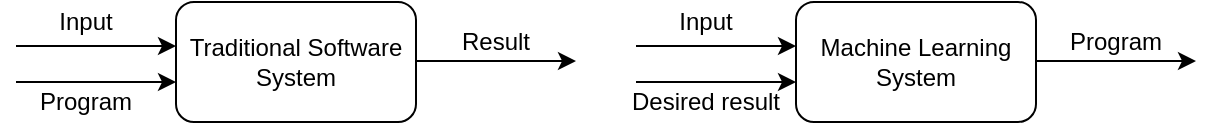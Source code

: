 <mxfile version="14.9.3" type="device"><diagram id="haYbCZPIDPyQKpaNgGWs" name="Page-1"><mxGraphModel dx="946" dy="614" grid="1" gridSize="10" guides="1" tooltips="1" connect="1" arrows="1" fold="1" page="1" pageScale="1" pageWidth="827" pageHeight="1169" math="0" shadow="0"><root><mxCell id="0"/><mxCell id="1" parent="0"/><mxCell id="_O39YoMjaTwVDc65lCz9-1" value="Traditional Software System" style="rounded=1;whiteSpace=wrap;html=1;" vertex="1" parent="1"><mxGeometry x="160" y="160" width="120" height="60" as="geometry"/></mxCell><mxCell id="_O39YoMjaTwVDc65lCz9-2" value="Machine Learning System" style="rounded=1;whiteSpace=wrap;html=1;" vertex="1" parent="1"><mxGeometry x="470" y="160" width="120" height="60" as="geometry"/></mxCell><mxCell id="_O39YoMjaTwVDc65lCz9-3" value="Input" style="text;html=1;strokeColor=none;fillColor=none;align=center;verticalAlign=middle;whiteSpace=wrap;rounded=0;" vertex="1" parent="1"><mxGeometry x="95" y="160" width="40" height="20" as="geometry"/></mxCell><mxCell id="_O39YoMjaTwVDc65lCz9-4" value="Program" style="text;html=1;strokeColor=none;fillColor=none;align=center;verticalAlign=middle;whiteSpace=wrap;rounded=0;" vertex="1" parent="1"><mxGeometry x="90" y="200" width="50" height="20" as="geometry"/></mxCell><mxCell id="_O39YoMjaTwVDc65lCz9-5" value="" style="endArrow=classic;html=1;entryX=0;entryY=0.367;entryDx=0;entryDy=0;entryPerimeter=0;" edge="1" parent="1" target="_O39YoMjaTwVDc65lCz9-1"><mxGeometry width="50" height="50" relative="1" as="geometry"><mxPoint x="80" y="182" as="sourcePoint"/><mxPoint x="440" y="260" as="targetPoint"/></mxGeometry></mxCell><mxCell id="_O39YoMjaTwVDc65lCz9-6" value="" style="endArrow=classic;html=1;entryX=0;entryY=0.367;entryDx=0;entryDy=0;entryPerimeter=0;" edge="1" parent="1"><mxGeometry width="50" height="50" relative="1" as="geometry"><mxPoint x="80" y="200" as="sourcePoint"/><mxPoint x="160" y="200.02" as="targetPoint"/></mxGeometry></mxCell><mxCell id="_O39YoMjaTwVDc65lCz9-7" value="Result" style="text;html=1;strokeColor=none;fillColor=none;align=center;verticalAlign=middle;whiteSpace=wrap;rounded=0;" vertex="1" parent="1"><mxGeometry x="300" y="170" width="40" height="20" as="geometry"/></mxCell><mxCell id="_O39YoMjaTwVDc65lCz9-8" value="" style="endArrow=classic;html=1;entryX=0;entryY=0.367;entryDx=0;entryDy=0;entryPerimeter=0;" edge="1" parent="1"><mxGeometry width="50" height="50" relative="1" as="geometry"><mxPoint x="280" y="189.5" as="sourcePoint"/><mxPoint x="360" y="189.52" as="targetPoint"/></mxGeometry></mxCell><mxCell id="_O39YoMjaTwVDc65lCz9-9" value="Input" style="text;html=1;strokeColor=none;fillColor=none;align=center;verticalAlign=middle;whiteSpace=wrap;rounded=0;" vertex="1" parent="1"><mxGeometry x="405" y="160" width="40" height="20" as="geometry"/></mxCell><mxCell id="_O39YoMjaTwVDc65lCz9-10" value="Desired result" style="text;html=1;strokeColor=none;fillColor=none;align=center;verticalAlign=middle;whiteSpace=wrap;rounded=0;" vertex="1" parent="1"><mxGeometry x="385" y="200" width="80" height="20" as="geometry"/></mxCell><mxCell id="_O39YoMjaTwVDc65lCz9-11" value="" style="endArrow=classic;html=1;entryX=0;entryY=0.367;entryDx=0;entryDy=0;entryPerimeter=0;" edge="1" parent="1"><mxGeometry width="50" height="50" relative="1" as="geometry"><mxPoint x="390" y="182" as="sourcePoint"/><mxPoint x="470" y="182.02" as="targetPoint"/></mxGeometry></mxCell><mxCell id="_O39YoMjaTwVDc65lCz9-12" value="" style="endArrow=classic;html=1;entryX=0;entryY=0.367;entryDx=0;entryDy=0;entryPerimeter=0;" edge="1" parent="1"><mxGeometry width="50" height="50" relative="1" as="geometry"><mxPoint x="390" y="200" as="sourcePoint"/><mxPoint x="470" y="200.02" as="targetPoint"/></mxGeometry></mxCell><mxCell id="_O39YoMjaTwVDc65lCz9-13" value="Program" style="text;html=1;strokeColor=none;fillColor=none;align=center;verticalAlign=middle;whiteSpace=wrap;rounded=0;" vertex="1" parent="1"><mxGeometry x="610" y="170" width="40" height="20" as="geometry"/></mxCell><mxCell id="_O39YoMjaTwVDc65lCz9-14" value="" style="endArrow=classic;html=1;entryX=0;entryY=0.367;entryDx=0;entryDy=0;entryPerimeter=0;" edge="1" parent="1"><mxGeometry width="50" height="50" relative="1" as="geometry"><mxPoint x="590" y="189.5" as="sourcePoint"/><mxPoint x="670" y="189.52" as="targetPoint"/></mxGeometry></mxCell></root></mxGraphModel></diagram></mxfile>